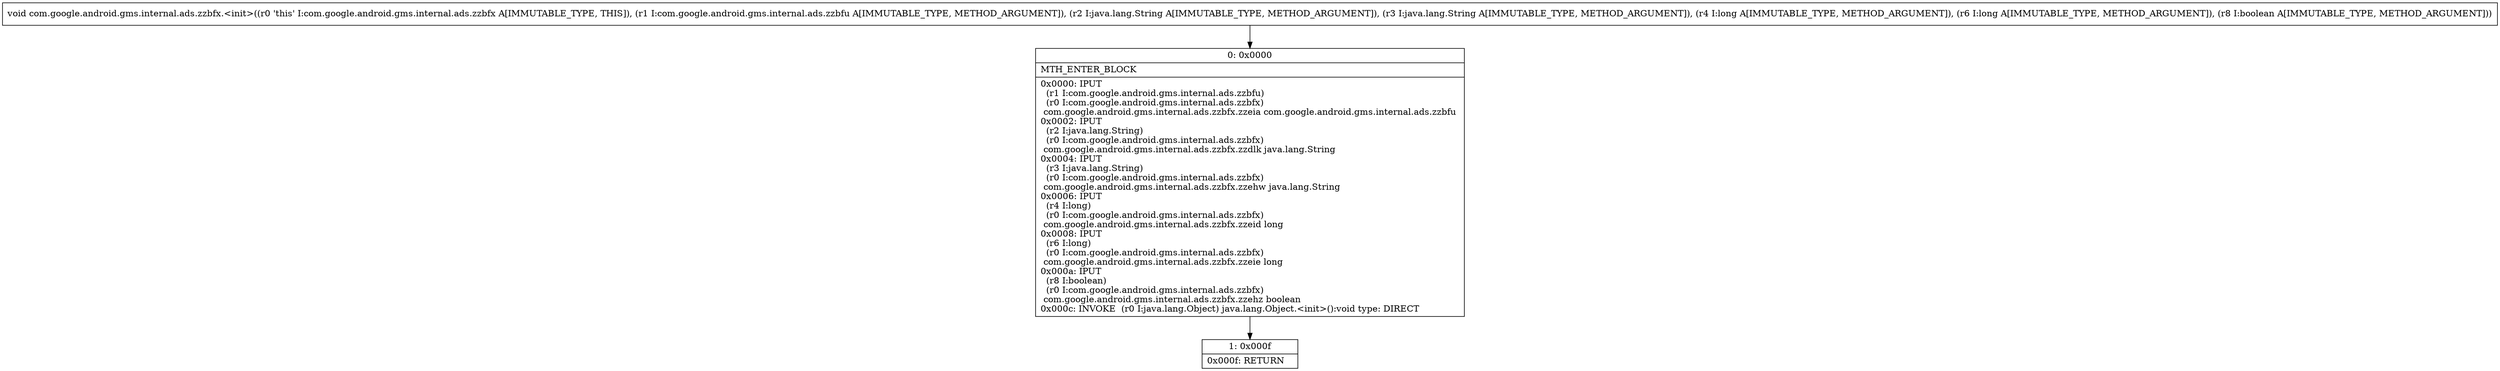 digraph "CFG forcom.google.android.gms.internal.ads.zzbfx.\<init\>(Lcom\/google\/android\/gms\/internal\/ads\/zzbfu;Ljava\/lang\/String;Ljava\/lang\/String;JJZ)V" {
Node_0 [shape=record,label="{0\:\ 0x0000|MTH_ENTER_BLOCK\l|0x0000: IPUT  \l  (r1 I:com.google.android.gms.internal.ads.zzbfu)\l  (r0 I:com.google.android.gms.internal.ads.zzbfx)\l com.google.android.gms.internal.ads.zzbfx.zzeia com.google.android.gms.internal.ads.zzbfu \l0x0002: IPUT  \l  (r2 I:java.lang.String)\l  (r0 I:com.google.android.gms.internal.ads.zzbfx)\l com.google.android.gms.internal.ads.zzbfx.zzdlk java.lang.String \l0x0004: IPUT  \l  (r3 I:java.lang.String)\l  (r0 I:com.google.android.gms.internal.ads.zzbfx)\l com.google.android.gms.internal.ads.zzbfx.zzehw java.lang.String \l0x0006: IPUT  \l  (r4 I:long)\l  (r0 I:com.google.android.gms.internal.ads.zzbfx)\l com.google.android.gms.internal.ads.zzbfx.zzeid long \l0x0008: IPUT  \l  (r6 I:long)\l  (r0 I:com.google.android.gms.internal.ads.zzbfx)\l com.google.android.gms.internal.ads.zzbfx.zzeie long \l0x000a: IPUT  \l  (r8 I:boolean)\l  (r0 I:com.google.android.gms.internal.ads.zzbfx)\l com.google.android.gms.internal.ads.zzbfx.zzehz boolean \l0x000c: INVOKE  (r0 I:java.lang.Object) java.lang.Object.\<init\>():void type: DIRECT \l}"];
Node_1 [shape=record,label="{1\:\ 0x000f|0x000f: RETURN   \l}"];
MethodNode[shape=record,label="{void com.google.android.gms.internal.ads.zzbfx.\<init\>((r0 'this' I:com.google.android.gms.internal.ads.zzbfx A[IMMUTABLE_TYPE, THIS]), (r1 I:com.google.android.gms.internal.ads.zzbfu A[IMMUTABLE_TYPE, METHOD_ARGUMENT]), (r2 I:java.lang.String A[IMMUTABLE_TYPE, METHOD_ARGUMENT]), (r3 I:java.lang.String A[IMMUTABLE_TYPE, METHOD_ARGUMENT]), (r4 I:long A[IMMUTABLE_TYPE, METHOD_ARGUMENT]), (r6 I:long A[IMMUTABLE_TYPE, METHOD_ARGUMENT]), (r8 I:boolean A[IMMUTABLE_TYPE, METHOD_ARGUMENT])) }"];
MethodNode -> Node_0;
Node_0 -> Node_1;
}

